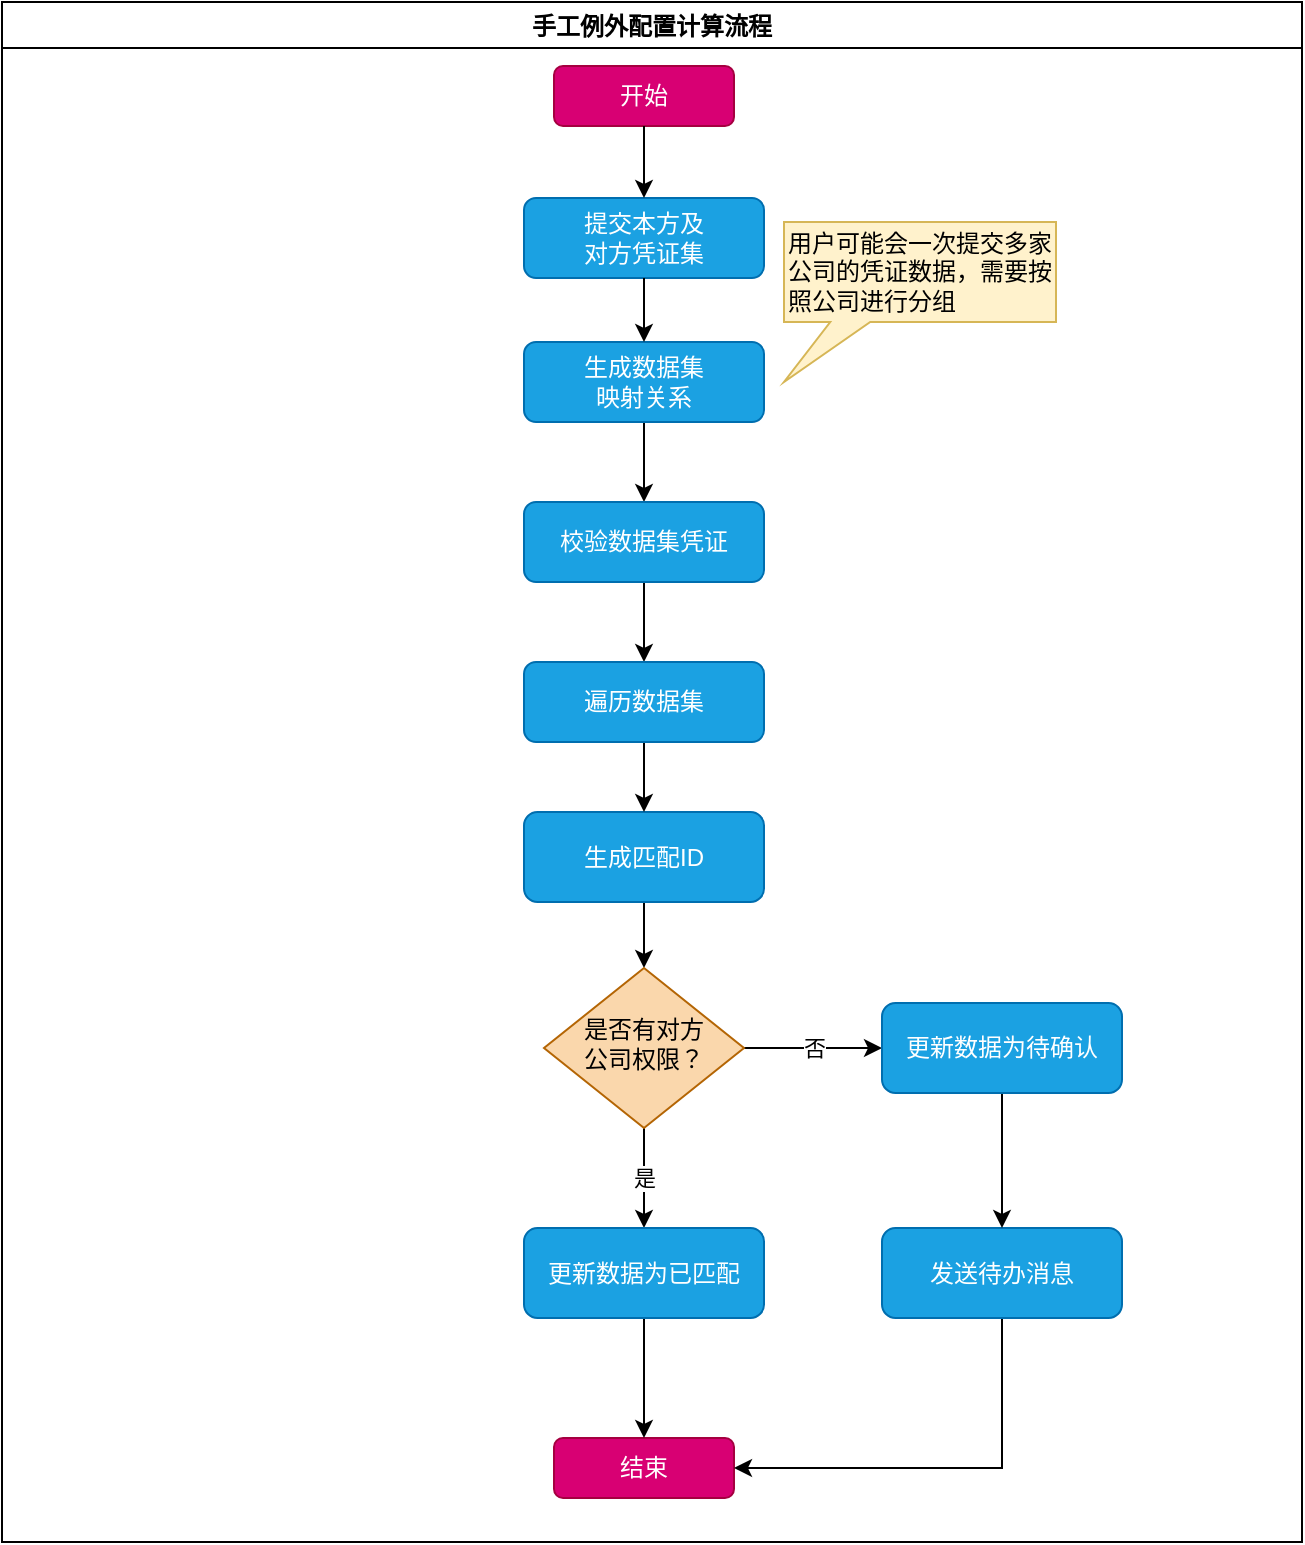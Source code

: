<mxfile version="16.0.0" type="github"><diagram id="C5RBs43oDa-KdzZeNtuy" name="Page-1"><mxGraphModel dx="762" dy="451" grid="1" gridSize="10" guides="1" tooltips="1" connect="1" arrows="1" fold="1" page="1" pageScale="1" pageWidth="827" pageHeight="1169" math="0" shadow="0"><root><mxCell id="WIyWlLk6GJQsqaUBKTNV-0"/><mxCell id="WIyWlLk6GJQsqaUBKTNV-1" parent="WIyWlLk6GJQsqaUBKTNV-0"/><mxCell id="2ovcCtWtTsT-ZTR0fn4X-56" value="手工例外配置计算流程" style="swimlane;" parent="WIyWlLk6GJQsqaUBKTNV-1" vertex="1"><mxGeometry x="110" y="100" width="650" height="770" as="geometry"/></mxCell><mxCell id="KlOAI8x9i0T9ViwGN7gp-22" style="edgeStyle=orthogonalEdgeStyle;rounded=0;orthogonalLoop=1;jettySize=auto;html=1;" parent="2ovcCtWtTsT-ZTR0fn4X-56" source="2ovcCtWtTsT-ZTR0fn4X-11" target="KlOAI8x9i0T9ViwGN7gp-16" edge="1"><mxGeometry relative="1" as="geometry"/></mxCell><mxCell id="2ovcCtWtTsT-ZTR0fn4X-11" value="生成匹配ID" style="rounded=1;whiteSpace=wrap;html=1;fontSize=12;glass=0;strokeWidth=1;shadow=0;fillColor=#1ba1e2;fontColor=#ffffff;strokeColor=#006EAF;" parent="2ovcCtWtTsT-ZTR0fn4X-56" vertex="1"><mxGeometry x="261" y="405" width="120" height="45" as="geometry"/></mxCell><mxCell id="WIyWlLk6GJQsqaUBKTNV-3" value="开始" style="rounded=1;whiteSpace=wrap;html=1;fontSize=12;glass=0;strokeWidth=1;shadow=0;fillColor=#d80073;fontColor=#ffffff;strokeColor=#A50040;" parent="2ovcCtWtTsT-ZTR0fn4X-56" vertex="1"><mxGeometry x="276" y="32" width="90" height="30" as="geometry"/></mxCell><mxCell id="WIyWlLk6GJQsqaUBKTNV-7" value="提交本方及&lt;br&gt;对方凭证集" style="rounded=1;whiteSpace=wrap;html=1;fontSize=12;glass=0;strokeWidth=1;shadow=0;fillColor=#1ba1e2;fontColor=#ffffff;strokeColor=#006EAF;" parent="2ovcCtWtTsT-ZTR0fn4X-56" vertex="1"><mxGeometry x="261" y="98" width="120" height="40" as="geometry"/></mxCell><mxCell id="2ovcCtWtTsT-ZTR0fn4X-25" style="edgeStyle=orthogonalEdgeStyle;rounded=0;orthogonalLoop=1;jettySize=auto;html=1;entryX=0.5;entryY=0;entryDx=0;entryDy=0;" parent="2ovcCtWtTsT-ZTR0fn4X-56" source="WIyWlLk6GJQsqaUBKTNV-3" target="WIyWlLk6GJQsqaUBKTNV-7" edge="1"><mxGeometry relative="1" as="geometry"/></mxCell><mxCell id="2ovcCtWtTsT-ZTR0fn4X-58" style="edgeStyle=orthogonalEdgeStyle;rounded=0;orthogonalLoop=1;jettySize=auto;html=1;" parent="2ovcCtWtTsT-ZTR0fn4X-56" source="2ovcCtWtTsT-ZTR0fn4X-1" target="2ovcCtWtTsT-ZTR0fn4X-3" edge="1"><mxGeometry relative="1" as="geometry"/></mxCell><mxCell id="2ovcCtWtTsT-ZTR0fn4X-1" value="生成数据集&lt;br&gt;映射关系" style="rounded=1;whiteSpace=wrap;html=1;fontSize=12;glass=0;strokeWidth=1;shadow=0;fillColor=#1ba1e2;fontColor=#ffffff;strokeColor=#006EAF;" parent="2ovcCtWtTsT-ZTR0fn4X-56" vertex="1"><mxGeometry x="261" y="170" width="120" height="40" as="geometry"/></mxCell><mxCell id="2ovcCtWtTsT-ZTR0fn4X-24" style="edgeStyle=orthogonalEdgeStyle;rounded=0;orthogonalLoop=1;jettySize=auto;html=1;" parent="2ovcCtWtTsT-ZTR0fn4X-56" source="WIyWlLk6GJQsqaUBKTNV-7" target="2ovcCtWtTsT-ZTR0fn4X-1" edge="1"><mxGeometry relative="1" as="geometry"/></mxCell><mxCell id="9_JGacY_BnoyoRswiERX-0" style="edgeStyle=orthogonalEdgeStyle;rounded=0;orthogonalLoop=1;jettySize=auto;html=1;entryX=0.5;entryY=0;entryDx=0;entryDy=0;" parent="2ovcCtWtTsT-ZTR0fn4X-56" source="2ovcCtWtTsT-ZTR0fn4X-3" target="KlOAI8x9i0T9ViwGN7gp-15" edge="1"><mxGeometry relative="1" as="geometry"/></mxCell><mxCell id="2ovcCtWtTsT-ZTR0fn4X-3" value="校验数据集凭证" style="rounded=1;whiteSpace=wrap;html=1;fontSize=12;glass=0;strokeWidth=1;shadow=0;fillColor=#1ba1e2;fontColor=#ffffff;strokeColor=#006EAF;" parent="2ovcCtWtTsT-ZTR0fn4X-56" vertex="1"><mxGeometry x="261" y="250" width="120" height="40" as="geometry"/></mxCell><mxCell id="KlOAI8x9i0T9ViwGN7gp-0" value="用户可能会一次提交多家公司的凭证数据，需要按照公司进行分组" style="shape=callout;whiteSpace=wrap;html=1;perimeter=calloutPerimeter;position2=0;fillColor=#fff2cc;strokeColor=#d6b656;size=30;position=0.17;align=left;" parent="2ovcCtWtTsT-ZTR0fn4X-56" vertex="1"><mxGeometry x="391" y="110" width="136" height="80" as="geometry"/></mxCell><mxCell id="KlOAI8x9i0T9ViwGN7gp-12" value="结束" style="rounded=1;whiteSpace=wrap;html=1;fontSize=12;glass=0;strokeWidth=1;shadow=0;fillColor=#d80073;fontColor=#ffffff;strokeColor=#A50040;" parent="2ovcCtWtTsT-ZTR0fn4X-56" vertex="1"><mxGeometry x="276" y="718" width="90" height="30" as="geometry"/></mxCell><mxCell id="KlOAI8x9i0T9ViwGN7gp-21" style="edgeStyle=orthogonalEdgeStyle;rounded=0;orthogonalLoop=1;jettySize=auto;html=1;" parent="2ovcCtWtTsT-ZTR0fn4X-56" source="KlOAI8x9i0T9ViwGN7gp-15" target="2ovcCtWtTsT-ZTR0fn4X-11" edge="1"><mxGeometry relative="1" as="geometry"/></mxCell><mxCell id="KlOAI8x9i0T9ViwGN7gp-15" value="遍历数据集" style="rounded=1;whiteSpace=wrap;html=1;fontSize=12;glass=0;strokeWidth=1;shadow=0;fillColor=#1ba1e2;fontColor=#ffffff;strokeColor=#006EAF;" parent="2ovcCtWtTsT-ZTR0fn4X-56" vertex="1"><mxGeometry x="261" y="330" width="120" height="40" as="geometry"/></mxCell><mxCell id="KlOAI8x9i0T9ViwGN7gp-23" value="是" style="edgeStyle=orthogonalEdgeStyle;rounded=0;orthogonalLoop=1;jettySize=auto;html=1;" parent="2ovcCtWtTsT-ZTR0fn4X-56" source="KlOAI8x9i0T9ViwGN7gp-16" target="KlOAI8x9i0T9ViwGN7gp-17" edge="1"><mxGeometry relative="1" as="geometry"/></mxCell><mxCell id="KlOAI8x9i0T9ViwGN7gp-25" value="否" style="edgeStyle=orthogonalEdgeStyle;rounded=0;orthogonalLoop=1;jettySize=auto;html=1;" parent="2ovcCtWtTsT-ZTR0fn4X-56" source="KlOAI8x9i0T9ViwGN7gp-16" target="KlOAI8x9i0T9ViwGN7gp-19" edge="1"><mxGeometry relative="1" as="geometry"/></mxCell><mxCell id="KlOAI8x9i0T9ViwGN7gp-16" value="是否有对方&lt;br&gt;公司权限？" style="rhombus;whiteSpace=wrap;html=1;shadow=0;fontFamily=Helvetica;fontSize=12;align=center;strokeWidth=1;spacing=6;spacingTop=-4;fillColor=#fad7ac;strokeColor=#b46504;" parent="2ovcCtWtTsT-ZTR0fn4X-56" vertex="1"><mxGeometry x="271" y="483" width="100" height="80" as="geometry"/></mxCell><mxCell id="KlOAI8x9i0T9ViwGN7gp-24" style="edgeStyle=orthogonalEdgeStyle;rounded=0;orthogonalLoop=1;jettySize=auto;html=1;" parent="2ovcCtWtTsT-ZTR0fn4X-56" source="KlOAI8x9i0T9ViwGN7gp-17" target="KlOAI8x9i0T9ViwGN7gp-12" edge="1"><mxGeometry relative="1" as="geometry"/></mxCell><mxCell id="KlOAI8x9i0T9ViwGN7gp-17" value="更新数据为已匹配" style="rounded=1;whiteSpace=wrap;html=1;fontSize=12;glass=0;strokeWidth=1;shadow=0;fillColor=#1ba1e2;fontColor=#ffffff;strokeColor=#006EAF;" parent="2ovcCtWtTsT-ZTR0fn4X-56" vertex="1"><mxGeometry x="261" y="613" width="120" height="45" as="geometry"/></mxCell><mxCell id="KlOAI8x9i0T9ViwGN7gp-27" style="edgeStyle=orthogonalEdgeStyle;rounded=0;orthogonalLoop=1;jettySize=auto;html=1;entryX=1;entryY=0.5;entryDx=0;entryDy=0;exitX=0.5;exitY=1;exitDx=0;exitDy=0;" parent="2ovcCtWtTsT-ZTR0fn4X-56" source="KlOAI8x9i0T9ViwGN7gp-18" target="KlOAI8x9i0T9ViwGN7gp-12" edge="1"><mxGeometry relative="1" as="geometry"/></mxCell><mxCell id="KlOAI8x9i0T9ViwGN7gp-18" value="发送待办消息" style="rounded=1;whiteSpace=wrap;html=1;fontSize=12;glass=0;strokeWidth=1;shadow=0;fillColor=#1ba1e2;fontColor=#ffffff;strokeColor=#006EAF;" parent="2ovcCtWtTsT-ZTR0fn4X-56" vertex="1"><mxGeometry x="440" y="613" width="120" height="45" as="geometry"/></mxCell><mxCell id="KlOAI8x9i0T9ViwGN7gp-26" style="edgeStyle=orthogonalEdgeStyle;rounded=0;orthogonalLoop=1;jettySize=auto;html=1;" parent="2ovcCtWtTsT-ZTR0fn4X-56" source="KlOAI8x9i0T9ViwGN7gp-19" target="KlOAI8x9i0T9ViwGN7gp-18" edge="1"><mxGeometry relative="1" as="geometry"/></mxCell><mxCell id="KlOAI8x9i0T9ViwGN7gp-19" value="更新数据为待确认&lt;br&gt;" style="rounded=1;whiteSpace=wrap;html=1;fontSize=12;glass=0;strokeWidth=1;shadow=0;fillColor=#1ba1e2;fontColor=#ffffff;strokeColor=#006EAF;" parent="2ovcCtWtTsT-ZTR0fn4X-56" vertex="1"><mxGeometry x="440" y="500.5" width="120" height="45" as="geometry"/></mxCell></root></mxGraphModel></diagram></mxfile>